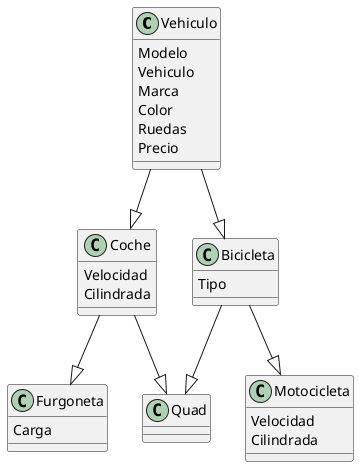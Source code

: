 
@startuml

Vehiculo --|> Coche 
Vehiculo --|> Bicicleta
Coche --|> Furgoneta
Bicicleta --|> Motocicleta
Coche --|> Quad 
Bicicleta --|> Quad

Vehiculo : Modelo
Vehiculo : Vehiculo
Vehiculo : Marca
Vehiculo : Color
Vehiculo : Ruedas
Vehiculo : Precio

Coche : Velocidad
Coche : Cilindrada

Furgoneta : Carga

Bicicleta : Tipo

Motocicleta : Velocidad
Motocicleta : Cilindrada


@enduml
